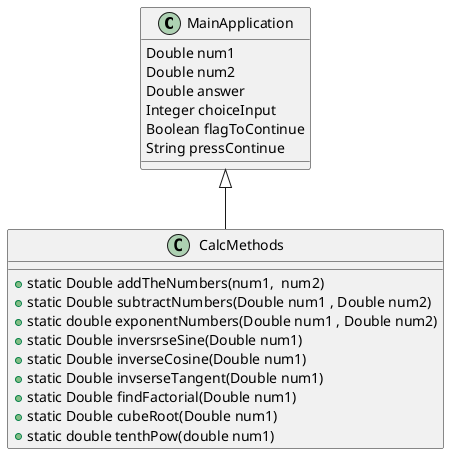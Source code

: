 @startuml
class MainApplication {

        Double num1
        Double num2
        Double answer
        Integer choiceInput
        Boolean flagToContinue
        String pressContinue
        }

 class CalcMethods extends MainApplication{

    +static Double addTheNumbers(num1,  num2)
    +static Double subtractNumbers(Double num1 , Double num2)
    +static double exponentNumbers(Double num1 , Double num2)
    +static Double inversrseSine(Double num1)
    +static Double inverseCosine(Double num1)
    +static Double invserseTangent(Double num1)
    +static Double findFactorial(Double num1)
    +static Double cubeRoot(Double num1)
    +static double tenthPow(double num1)



}


@enduml

